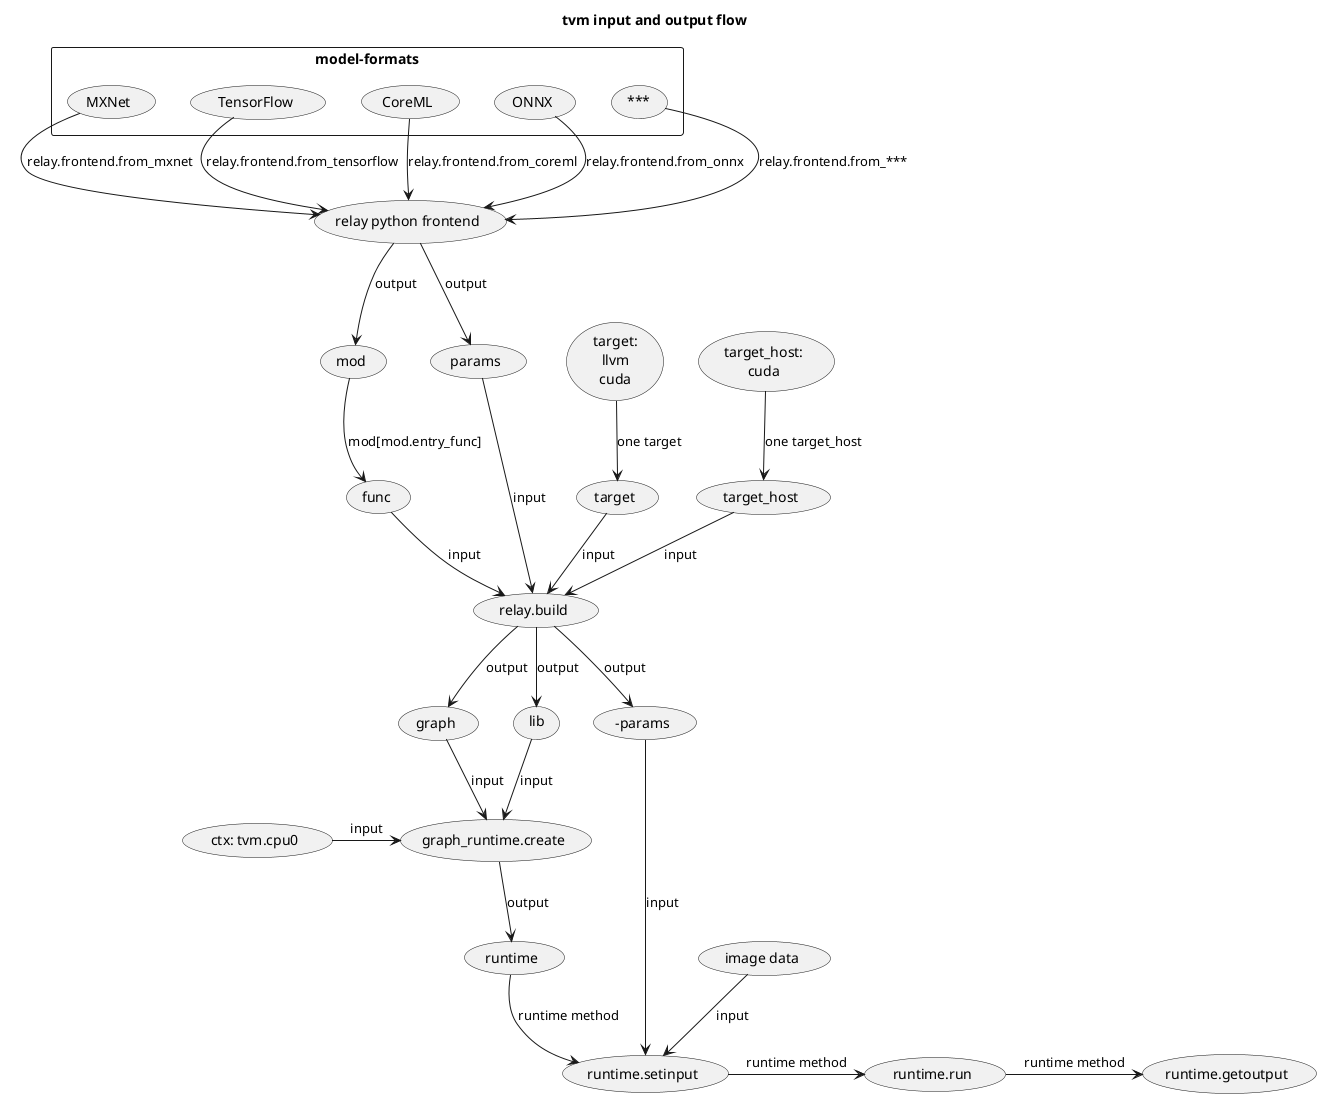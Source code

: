 @startuml tvm-input-output-flow
title tvm input and output flow
(relay python frontend) as rpf

rectangle model-formats {
    (MXNet) -down-> rpf: relay.frontend.from_mxnet
    (TensorFlow) -down->rpf: relay.frontend.from_tensorflow
    (CoreML) -down->rpf: relay.frontend.from_coreml
    (ONNX) -down->rpf: relay.frontend.from_onnx
    (***) -down->rpf: relay.frontend.from_***
}

rpf -down-> (mod): output
rpf -down-> (params): output
(mod) -down-> (func): mod[mod.entry_func]

(relay.build) as rb
(target:\nllvm\ncuda) -down-> (target): one target
(target) -down-> rb: input
(target_host:\ncuda) -down-> (target_host): one target_host
(target_host) -down-> rb: input
(func) -down-> rb: input
(params) -down-> rb: input

rb -down-> (graph): output
rb -down-> (lib): output
rb -down-> (-params): output

(graph_runtime.create) as grc
(graph) -down-> grc: input
(lib) -down-> grc: input
(ctx: tvm.cpu0) -> grc: input

grc -down-> (runtime): output
(runtime.setinput) as rs
(-params) -down-> rs: input
(image data) -down-> rs: input
(runtime) -down-> rs: runtime method
(runtime.run) as rr
(runtime.getoutput) as rg
rs -> rr: runtime method
rr -> rg: runtime method

@enduml
